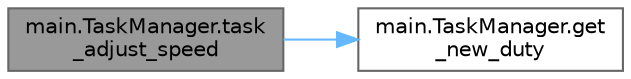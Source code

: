 digraph "main.TaskManager.task_adjust_speed"
{
 // LATEX_PDF_SIZE
  bgcolor="transparent";
  edge [fontname=Helvetica,fontsize=10,labelfontname=Helvetica,labelfontsize=10];
  node [fontname=Helvetica,fontsize=10,shape=box,height=0.2,width=0.4];
  rankdir="LR";
  Node1 [id="Node000001",label="main.TaskManager.task\l_adjust_speed",height=0.2,width=0.4,color="gray40", fillcolor="grey60", style="filled", fontcolor="black",tooltip=" "];
  Node1 -> Node2 [id="edge1_Node000001_Node000002",color="steelblue1",style="solid",tooltip=" "];
  Node2 [id="Node000002",label="main.TaskManager.get\l_new_duty",height=0.2,width=0.4,color="grey40", fillcolor="white", style="filled",URL="$classmain_1_1_task_manager.html#aab8b710ef8ae4e1e6db7b2fe9bd54e83",tooltip=" "];
}
